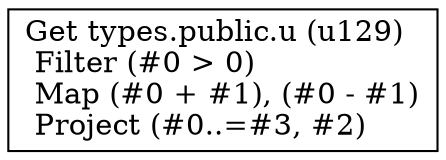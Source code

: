 digraph G {
    node0 [shape = record, label=" Get types.public.u (u129)\l Filter (#0 \> 0)\l Map (#0 + #1), (#0 - #1)\l Project (#0..=#3, #2)\l"]
}
